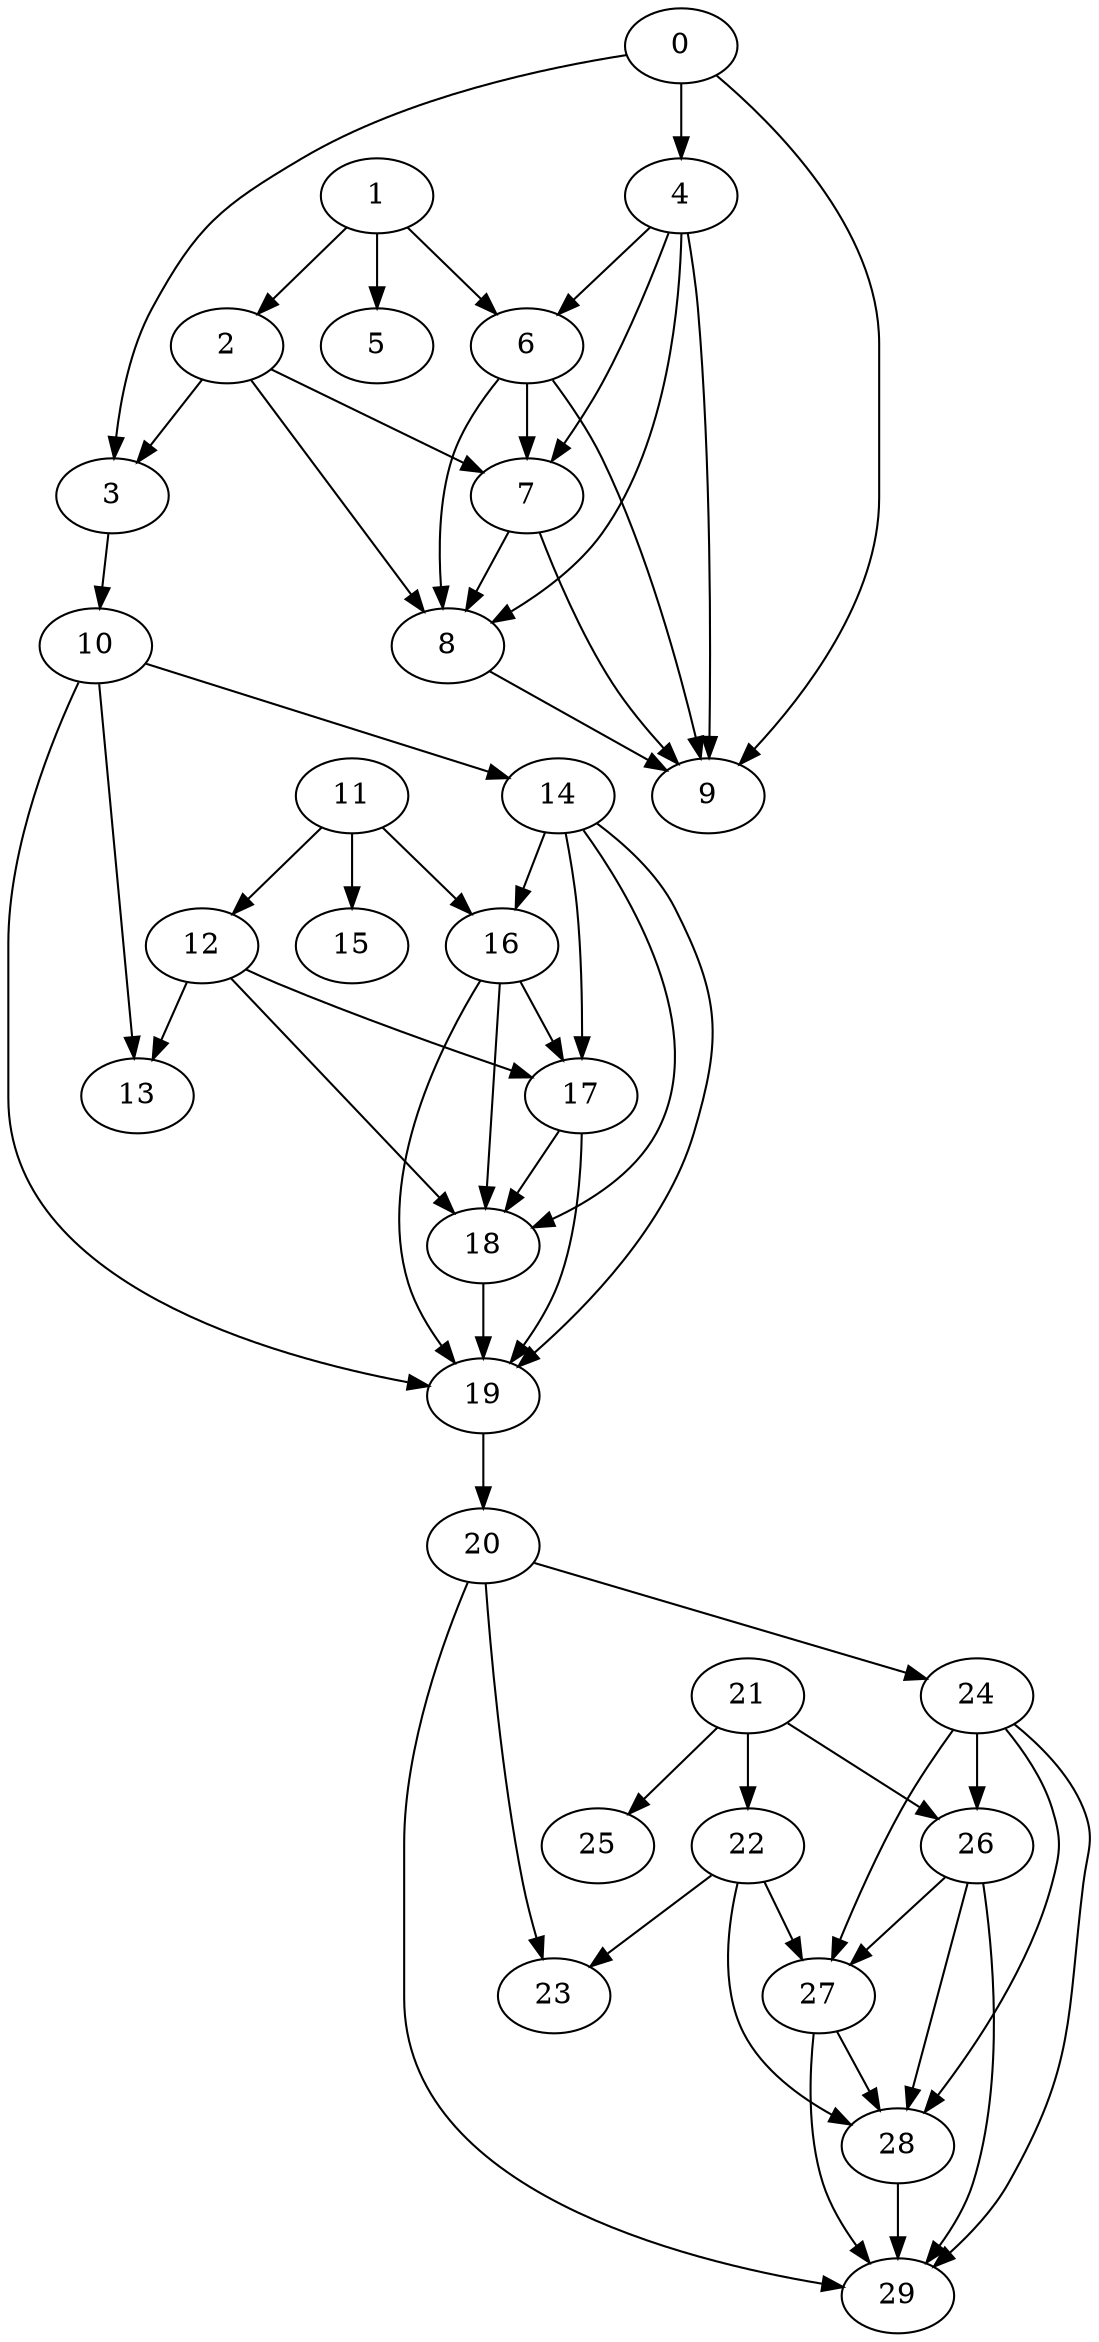 digraph "outputGraph" {
		5	[Weight=7, Start=24, Processor=1]
		1 -> 5   [Weight = 19];
		15	[Weight=7, Start=56, Processor=1]
		11 -> 15   [Weight = 19];
		13	[Weight=10, Start=66, Processor=2]
		12 -> 13   [Weight = 10];
		10 -> 13   [Weight = 34];
		4	[Weight=3, Start=35, Processor=3]
		0 -> 4   [Weight = 24];
		6	[Weight=8, Start=44, Processor=3]
		4 -> 6   [Weight = 10];
		1 -> 6   [Weight = 39];
		7	[Weight=3, Start=64, Processor=3]
		6 -> 7   [Weight = 15];
		2 -> 7   [Weight = 48];
		4 -> 7   [Weight = 48];
		8	[Weight=8, Start=67, Processor=3]
		6 -> 8   [Weight = 39];
		2 -> 8   [Weight = 48];
		7 -> 8   [Weight = 15];
		4 -> 8   [Weight = 48];
		9	[Weight=8, Start=75, Processor=3]
		6 -> 9   [Weight = 29];
		0 -> 9   [Weight = 44];
		7 -> 9   [Weight = 34];
		8 -> 9   [Weight = 39];
		4 -> 9   [Weight = 39];
		25	[Weight=7, Start=102, Processor=3]
		21 -> 25   [Weight = 19];
		1	[Weight=5, Start=0, Processor=4]
		0	[Weight=6, Start=5, Processor=4]
		2	[Weight=5, Start=11, Processor=4]
		1 -> 2   [Weight = 48];
		3	[Weight=10, Start=16, Processor=4]
		0 -> 3   [Weight = 34];
		2 -> 3   [Weight = 10];
		10	[Weight=6, Start=26, Processor=4]
		3 -> 10   [Weight = 10];
		11	[Weight=5, Start=32, Processor=4]
		14	[Weight=3, Start=37, Processor=4]
		10 -> 14   [Weight = 24];
		16	[Weight=8, Start=40, Processor=4]
		11 -> 16   [Weight = 39];
		14 -> 16   [Weight = 10];
		12	[Weight=5, Start=48, Processor=4]
		11 -> 12   [Weight = 48];
		17	[Weight=3, Start=53, Processor=4]
		16 -> 17   [Weight = 15];
		12 -> 17   [Weight = 48];
		14 -> 17   [Weight = 48];
		18	[Weight=8, Start=56, Processor=4]
		16 -> 18   [Weight = 39];
		12 -> 18   [Weight = 48];
		17 -> 18   [Weight = 15];
		14 -> 18   [Weight = 48];
		19	[Weight=8, Start=64, Processor=4]
		16 -> 19   [Weight = 29];
		18 -> 19   [Weight = 39];
		17 -> 19   [Weight = 34];
		10 -> 19   [Weight = 44];
		14 -> 19   [Weight = 39];
		20	[Weight=6, Start=72, Processor=4]
		19 -> 20   [Weight = 34];
		21	[Weight=5, Start=78, Processor=4]
		24	[Weight=3, Start=83, Processor=4]
		20 -> 24   [Weight = 24];
		26	[Weight=8, Start=86, Processor=4]
		21 -> 26   [Weight = 39];
		24 -> 26   [Weight = 10];
		22	[Weight=5, Start=94, Processor=4]
		21 -> 22   [Weight = 48];
		27	[Weight=3, Start=99, Processor=4]
		24 -> 27   [Weight = 48];
		22 -> 27   [Weight = 48];
		26 -> 27   [Weight = 15];
		28	[Weight=8, Start=102, Processor=4]
		27 -> 28   [Weight = 15];
		24 -> 28   [Weight = 48];
		22 -> 28   [Weight = 48];
		26 -> 28   [Weight = 39];
		23	[Weight=10, Start=110, Processor=4]
		22 -> 23   [Weight = 10];
		20 -> 23   [Weight = 34];
		29	[Weight=8, Start=120, Processor=4]
		27 -> 29   [Weight = 34];
		24 -> 29   [Weight = 39];
		28 -> 29   [Weight = 39];
		20 -> 29   [Weight = 44];
		26 -> 29   [Weight = 29];
}